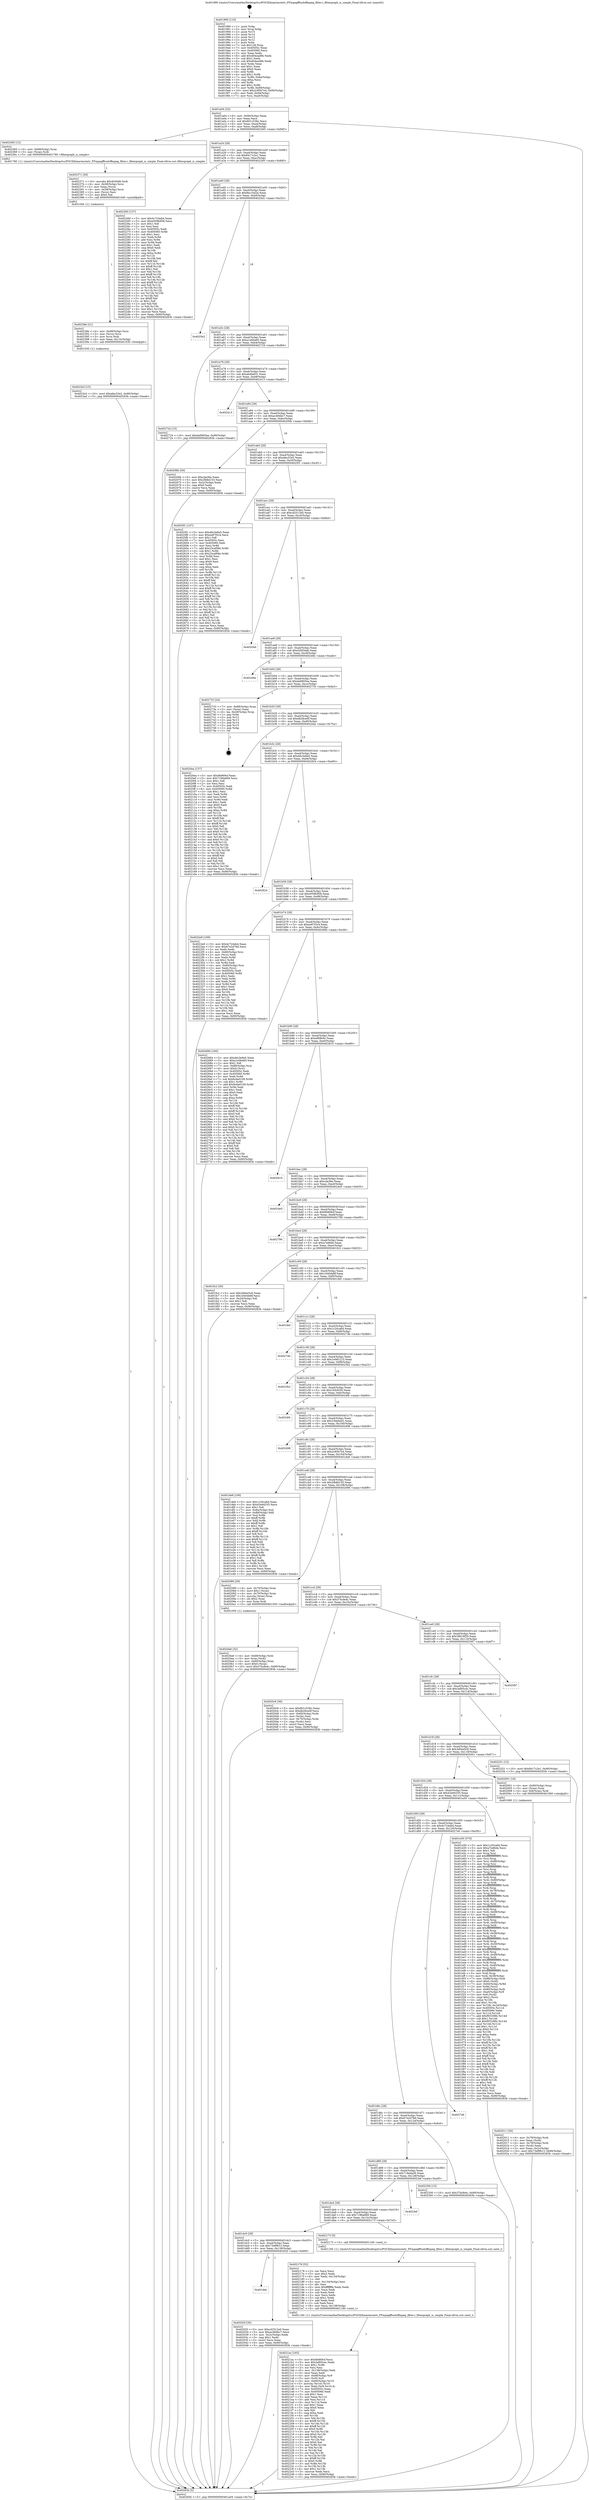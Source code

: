 digraph "0x401990" {
  label = "0x401990 (/mnt/c/Users/mathe/Desktop/tcc/POCII/binaries/extr_FFmpegfftoolsffmpeg_filter.c_filtergraph_is_simple_Final-ollvm.out::main(0))"
  labelloc = "t"
  node[shape=record]

  Entry [label="",width=0.3,height=0.3,shape=circle,fillcolor=black,style=filled]
  "0x401a04" [label="{
     0x401a04 [32]\l
     | [instrs]\l
     &nbsp;&nbsp;0x401a04 \<+6\>: mov -0x90(%rbp),%eax\l
     &nbsp;&nbsp;0x401a0a \<+2\>: mov %eax,%ecx\l
     &nbsp;&nbsp;0x401a0c \<+6\>: sub $0x801c536c,%ecx\l
     &nbsp;&nbsp;0x401a12 \<+6\>: mov %eax,-0xa4(%rbp)\l
     &nbsp;&nbsp;0x401a18 \<+6\>: mov %ecx,-0xa8(%rbp)\l
     &nbsp;&nbsp;0x401a1e \<+6\>: je 0000000000402365 \<main+0x9d5\>\l
  }"]
  "0x402365" [label="{
     0x402365 [12]\l
     | [instrs]\l
     &nbsp;&nbsp;0x402365 \<+4\>: mov -0x68(%rbp),%rax\l
     &nbsp;&nbsp;0x402369 \<+3\>: mov (%rax),%rdi\l
     &nbsp;&nbsp;0x40236c \<+5\>: call 0000000000401780 \<filtergraph_is_simple\>\l
     | [calls]\l
     &nbsp;&nbsp;0x401780 \{1\} (/mnt/c/Users/mathe/Desktop/tcc/POCII/binaries/extr_FFmpegfftoolsffmpeg_filter.c_filtergraph_is_simple_Final-ollvm.out::filtergraph_is_simple)\l
  }"]
  "0x401a24" [label="{
     0x401a24 [28]\l
     | [instrs]\l
     &nbsp;&nbsp;0x401a24 \<+5\>: jmp 0000000000401a29 \<main+0x99\>\l
     &nbsp;&nbsp;0x401a29 \<+6\>: mov -0xa4(%rbp),%eax\l
     &nbsp;&nbsp;0x401a2f \<+5\>: sub $0x8417c2e1,%eax\l
     &nbsp;&nbsp;0x401a34 \<+6\>: mov %eax,-0xac(%rbp)\l
     &nbsp;&nbsp;0x401a3a \<+6\>: je 0000000000402260 \<main+0x8d0\>\l
  }"]
  Exit [label="",width=0.3,height=0.3,shape=circle,fillcolor=black,style=filled,peripheries=2]
  "0x402260" [label="{
     0x402260 [137]\l
     | [instrs]\l
     &nbsp;&nbsp;0x402260 \<+5\>: mov $0x4c724eb4,%eax\l
     &nbsp;&nbsp;0x402265 \<+5\>: mov $0xe059b958,%ecx\l
     &nbsp;&nbsp;0x40226a \<+2\>: mov $0x1,%dl\l
     &nbsp;&nbsp;0x40226c \<+2\>: xor %esi,%esi\l
     &nbsp;&nbsp;0x40226e \<+7\>: mov 0x40505c,%edi\l
     &nbsp;&nbsp;0x402275 \<+8\>: mov 0x405060,%r8d\l
     &nbsp;&nbsp;0x40227d \<+3\>: sub $0x1,%esi\l
     &nbsp;&nbsp;0x402280 \<+3\>: mov %edi,%r9d\l
     &nbsp;&nbsp;0x402283 \<+3\>: add %esi,%r9d\l
     &nbsp;&nbsp;0x402286 \<+4\>: imul %r9d,%edi\l
     &nbsp;&nbsp;0x40228a \<+3\>: and $0x1,%edi\l
     &nbsp;&nbsp;0x40228d \<+3\>: cmp $0x0,%edi\l
     &nbsp;&nbsp;0x402290 \<+4\>: sete %r10b\l
     &nbsp;&nbsp;0x402294 \<+4\>: cmp $0xa,%r8d\l
     &nbsp;&nbsp;0x402298 \<+4\>: setl %r11b\l
     &nbsp;&nbsp;0x40229c \<+3\>: mov %r10b,%bl\l
     &nbsp;&nbsp;0x40229f \<+3\>: xor $0xff,%bl\l
     &nbsp;&nbsp;0x4022a2 \<+3\>: mov %r11b,%r14b\l
     &nbsp;&nbsp;0x4022a5 \<+4\>: xor $0xff,%r14b\l
     &nbsp;&nbsp;0x4022a9 \<+3\>: xor $0x1,%dl\l
     &nbsp;&nbsp;0x4022ac \<+3\>: mov %bl,%r15b\l
     &nbsp;&nbsp;0x4022af \<+4\>: and $0xff,%r15b\l
     &nbsp;&nbsp;0x4022b3 \<+3\>: and %dl,%r10b\l
     &nbsp;&nbsp;0x4022b6 \<+3\>: mov %r14b,%r12b\l
     &nbsp;&nbsp;0x4022b9 \<+4\>: and $0xff,%r12b\l
     &nbsp;&nbsp;0x4022bd \<+3\>: and %dl,%r11b\l
     &nbsp;&nbsp;0x4022c0 \<+3\>: or %r10b,%r15b\l
     &nbsp;&nbsp;0x4022c3 \<+3\>: or %r11b,%r12b\l
     &nbsp;&nbsp;0x4022c6 \<+3\>: xor %r12b,%r15b\l
     &nbsp;&nbsp;0x4022c9 \<+3\>: or %r14b,%bl\l
     &nbsp;&nbsp;0x4022cc \<+3\>: xor $0xff,%bl\l
     &nbsp;&nbsp;0x4022cf \<+3\>: or $0x1,%dl\l
     &nbsp;&nbsp;0x4022d2 \<+2\>: and %dl,%bl\l
     &nbsp;&nbsp;0x4022d4 \<+3\>: or %bl,%r15b\l
     &nbsp;&nbsp;0x4022d7 \<+4\>: test $0x1,%r15b\l
     &nbsp;&nbsp;0x4022db \<+3\>: cmovne %ecx,%eax\l
     &nbsp;&nbsp;0x4022de \<+6\>: mov %eax,-0x90(%rbp)\l
     &nbsp;&nbsp;0x4022e4 \<+5\>: jmp 000000000040283b \<main+0xeab\>\l
  }"]
  "0x401a40" [label="{
     0x401a40 [28]\l
     | [instrs]\l
     &nbsp;&nbsp;0x401a40 \<+5\>: jmp 0000000000401a45 \<main+0xb5\>\l
     &nbsp;&nbsp;0x401a45 \<+6\>: mov -0xa4(%rbp),%eax\l
     &nbsp;&nbsp;0x401a4b \<+5\>: sub $0x9ec1b42e,%eax\l
     &nbsp;&nbsp;0x401a50 \<+6\>: mov %eax,-0xb0(%rbp)\l
     &nbsp;&nbsp;0x401a56 \<+6\>: je 00000000004025e2 \<main+0xc52\>\l
  }"]
  "0x4023a3" [label="{
     0x4023a3 [15]\l
     | [instrs]\l
     &nbsp;&nbsp;0x4023a3 \<+10\>: movl $0xafac53e2,-0x90(%rbp)\l
     &nbsp;&nbsp;0x4023ad \<+5\>: jmp 000000000040283b \<main+0xeab\>\l
  }"]
  "0x4025e2" [label="{
     0x4025e2\l
  }", style=dashed]
  "0x401a5c" [label="{
     0x401a5c [28]\l
     | [instrs]\l
     &nbsp;&nbsp;0x401a5c \<+5\>: jmp 0000000000401a61 \<main+0xd1\>\l
     &nbsp;&nbsp;0x401a61 \<+6\>: mov -0xa4(%rbp),%eax\l
     &nbsp;&nbsp;0x401a67 \<+5\>: sub $0xa1e06a60,%eax\l
     &nbsp;&nbsp;0x401a6c \<+6\>: mov %eax,-0xb4(%rbp)\l
     &nbsp;&nbsp;0x401a72 \<+6\>: je 0000000000402724 \<main+0xd94\>\l
  }"]
  "0x40238e" [label="{
     0x40238e [21]\l
     | [instrs]\l
     &nbsp;&nbsp;0x40238e \<+4\>: mov -0x68(%rbp),%rcx\l
     &nbsp;&nbsp;0x402392 \<+3\>: mov (%rcx),%rcx\l
     &nbsp;&nbsp;0x402395 \<+3\>: mov %rcx,%rdi\l
     &nbsp;&nbsp;0x402398 \<+6\>: mov %eax,-0x13c(%rbp)\l
     &nbsp;&nbsp;0x40239e \<+5\>: call 0000000000401030 \<free@plt\>\l
     | [calls]\l
     &nbsp;&nbsp;0x401030 \{1\} (unknown)\l
  }"]
  "0x402724" [label="{
     0x402724 [15]\l
     | [instrs]\l
     &nbsp;&nbsp;0x402724 \<+10\>: movl $0xda6905ee,-0x90(%rbp)\l
     &nbsp;&nbsp;0x40272e \<+5\>: jmp 000000000040283b \<main+0xeab\>\l
  }"]
  "0x401a78" [label="{
     0x401a78 [28]\l
     | [instrs]\l
     &nbsp;&nbsp;0x401a78 \<+5\>: jmp 0000000000401a7d \<main+0xed\>\l
     &nbsp;&nbsp;0x401a7d \<+6\>: mov -0xa4(%rbp),%eax\l
     &nbsp;&nbsp;0x401a83 \<+5\>: sub $0xab4fa931,%eax\l
     &nbsp;&nbsp;0x401a88 \<+6\>: mov %eax,-0xb8(%rbp)\l
     &nbsp;&nbsp;0x401a8e \<+6\>: je 0000000000402413 \<main+0xa83\>\l
  }"]
  "0x402371" [label="{
     0x402371 [29]\l
     | [instrs]\l
     &nbsp;&nbsp;0x402371 \<+10\>: movabs $0x4030d6,%rdi\l
     &nbsp;&nbsp;0x40237b \<+4\>: mov -0x58(%rbp),%rcx\l
     &nbsp;&nbsp;0x40237f \<+2\>: mov %eax,(%rcx)\l
     &nbsp;&nbsp;0x402381 \<+4\>: mov -0x58(%rbp),%rcx\l
     &nbsp;&nbsp;0x402385 \<+2\>: mov (%rcx),%esi\l
     &nbsp;&nbsp;0x402387 \<+2\>: mov $0x0,%al\l
     &nbsp;&nbsp;0x402389 \<+5\>: call 0000000000401040 \<printf@plt\>\l
     | [calls]\l
     &nbsp;&nbsp;0x401040 \{1\} (unknown)\l
  }"]
  "0x402413" [label="{
     0x402413\l
  }", style=dashed]
  "0x401a94" [label="{
     0x401a94 [28]\l
     | [instrs]\l
     &nbsp;&nbsp;0x401a94 \<+5\>: jmp 0000000000401a99 \<main+0x109\>\l
     &nbsp;&nbsp;0x401a99 \<+6\>: mov -0xa4(%rbp),%eax\l
     &nbsp;&nbsp;0x401a9f \<+5\>: sub $0xac484bc7,%eax\l
     &nbsp;&nbsp;0x401aa4 \<+6\>: mov %eax,-0xbc(%rbp)\l
     &nbsp;&nbsp;0x401aaa \<+6\>: je 000000000040206b \<main+0x6db\>\l
  }"]
  "0x4021ac" [label="{
     0x4021ac [165]\l
     | [instrs]\l
     &nbsp;&nbsp;0x4021ac \<+5\>: mov $0x9b869cf,%ecx\l
     &nbsp;&nbsp;0x4021b1 \<+5\>: mov $0x3af05cec,%edx\l
     &nbsp;&nbsp;0x4021b6 \<+3\>: mov $0x1,%r8b\l
     &nbsp;&nbsp;0x4021b9 \<+2\>: xor %esi,%esi\l
     &nbsp;&nbsp;0x4021bb \<+6\>: mov -0x138(%rbp),%edi\l
     &nbsp;&nbsp;0x4021c1 \<+3\>: imul %eax,%edi\l
     &nbsp;&nbsp;0x4021c4 \<+4\>: mov -0x68(%rbp),%r9\l
     &nbsp;&nbsp;0x4021c8 \<+3\>: mov (%r9),%r9\l
     &nbsp;&nbsp;0x4021cb \<+4\>: mov -0x60(%rbp),%r10\l
     &nbsp;&nbsp;0x4021cf \<+3\>: movslq (%r10),%r10\l
     &nbsp;&nbsp;0x4021d2 \<+4\>: mov %edi,(%r9,%r10,4)\l
     &nbsp;&nbsp;0x4021d6 \<+7\>: mov 0x40505c,%eax\l
     &nbsp;&nbsp;0x4021dd \<+7\>: mov 0x405060,%edi\l
     &nbsp;&nbsp;0x4021e4 \<+3\>: sub $0x1,%esi\l
     &nbsp;&nbsp;0x4021e7 \<+3\>: mov %eax,%r11d\l
     &nbsp;&nbsp;0x4021ea \<+3\>: add %esi,%r11d\l
     &nbsp;&nbsp;0x4021ed \<+4\>: imul %r11d,%eax\l
     &nbsp;&nbsp;0x4021f1 \<+3\>: and $0x1,%eax\l
     &nbsp;&nbsp;0x4021f4 \<+3\>: cmp $0x0,%eax\l
     &nbsp;&nbsp;0x4021f7 \<+3\>: sete %bl\l
     &nbsp;&nbsp;0x4021fa \<+3\>: cmp $0xa,%edi\l
     &nbsp;&nbsp;0x4021fd \<+4\>: setl %r14b\l
     &nbsp;&nbsp;0x402201 \<+3\>: mov %bl,%r15b\l
     &nbsp;&nbsp;0x402204 \<+4\>: xor $0xff,%r15b\l
     &nbsp;&nbsp;0x402208 \<+3\>: mov %r14b,%r12b\l
     &nbsp;&nbsp;0x40220b \<+4\>: xor $0xff,%r12b\l
     &nbsp;&nbsp;0x40220f \<+4\>: xor $0x0,%r8b\l
     &nbsp;&nbsp;0x402213 \<+3\>: mov %r15b,%r13b\l
     &nbsp;&nbsp;0x402216 \<+4\>: and $0x0,%r13b\l
     &nbsp;&nbsp;0x40221a \<+3\>: and %r8b,%bl\l
     &nbsp;&nbsp;0x40221d \<+3\>: mov %r12b,%al\l
     &nbsp;&nbsp;0x402220 \<+2\>: and $0x0,%al\l
     &nbsp;&nbsp;0x402222 \<+3\>: and %r8b,%r14b\l
     &nbsp;&nbsp;0x402225 \<+3\>: or %bl,%r13b\l
     &nbsp;&nbsp;0x402228 \<+3\>: or %r14b,%al\l
     &nbsp;&nbsp;0x40222b \<+3\>: xor %al,%r13b\l
     &nbsp;&nbsp;0x40222e \<+3\>: or %r12b,%r15b\l
     &nbsp;&nbsp;0x402231 \<+4\>: xor $0xff,%r15b\l
     &nbsp;&nbsp;0x402235 \<+4\>: or $0x0,%r8b\l
     &nbsp;&nbsp;0x402239 \<+3\>: and %r8b,%r15b\l
     &nbsp;&nbsp;0x40223c \<+3\>: or %r15b,%r13b\l
     &nbsp;&nbsp;0x40223f \<+4\>: test $0x1,%r13b\l
     &nbsp;&nbsp;0x402243 \<+3\>: cmovne %edx,%ecx\l
     &nbsp;&nbsp;0x402246 \<+6\>: mov %ecx,-0x90(%rbp)\l
     &nbsp;&nbsp;0x40224c \<+5\>: jmp 000000000040283b \<main+0xeab\>\l
  }"]
  "0x40206b" [label="{
     0x40206b [30]\l
     | [instrs]\l
     &nbsp;&nbsp;0x40206b \<+5\>: mov $0xcda36e,%eax\l
     &nbsp;&nbsp;0x402070 \<+5\>: mov $0x2fb8d155,%ecx\l
     &nbsp;&nbsp;0x402075 \<+3\>: mov -0x2c(%rbp),%edx\l
     &nbsp;&nbsp;0x402078 \<+3\>: cmp $0x0,%edx\l
     &nbsp;&nbsp;0x40207b \<+3\>: cmove %ecx,%eax\l
     &nbsp;&nbsp;0x40207e \<+6\>: mov %eax,-0x90(%rbp)\l
     &nbsp;&nbsp;0x402084 \<+5\>: jmp 000000000040283b \<main+0xeab\>\l
  }"]
  "0x401ab0" [label="{
     0x401ab0 [28]\l
     | [instrs]\l
     &nbsp;&nbsp;0x401ab0 \<+5\>: jmp 0000000000401ab5 \<main+0x125\>\l
     &nbsp;&nbsp;0x401ab5 \<+6\>: mov -0xa4(%rbp),%eax\l
     &nbsp;&nbsp;0x401abb \<+5\>: sub $0xafac53e2,%eax\l
     &nbsp;&nbsp;0x401ac0 \<+6\>: mov %eax,-0xc0(%rbp)\l
     &nbsp;&nbsp;0x401ac6 \<+6\>: je 00000000004025f1 \<main+0xc61\>\l
  }"]
  "0x402178" [label="{
     0x402178 [52]\l
     | [instrs]\l
     &nbsp;&nbsp;0x402178 \<+2\>: xor %ecx,%ecx\l
     &nbsp;&nbsp;0x40217a \<+5\>: mov $0x2,%edx\l
     &nbsp;&nbsp;0x40217f \<+6\>: mov %edx,-0x134(%rbp)\l
     &nbsp;&nbsp;0x402185 \<+1\>: cltd\l
     &nbsp;&nbsp;0x402186 \<+6\>: mov -0x134(%rbp),%esi\l
     &nbsp;&nbsp;0x40218c \<+2\>: idiv %esi\l
     &nbsp;&nbsp;0x40218e \<+6\>: imul $0xfffffffe,%edx,%edx\l
     &nbsp;&nbsp;0x402194 \<+2\>: mov %ecx,%edi\l
     &nbsp;&nbsp;0x402196 \<+2\>: sub %edx,%edi\l
     &nbsp;&nbsp;0x402198 \<+2\>: mov %ecx,%edx\l
     &nbsp;&nbsp;0x40219a \<+3\>: sub $0x1,%edx\l
     &nbsp;&nbsp;0x40219d \<+2\>: add %edx,%edi\l
     &nbsp;&nbsp;0x40219f \<+2\>: sub %edi,%ecx\l
     &nbsp;&nbsp;0x4021a1 \<+6\>: mov %ecx,-0x138(%rbp)\l
     &nbsp;&nbsp;0x4021a7 \<+5\>: call 0000000000401160 \<next_i\>\l
     | [calls]\l
     &nbsp;&nbsp;0x401160 \{1\} (/mnt/c/Users/mathe/Desktop/tcc/POCII/binaries/extr_FFmpegfftoolsffmpeg_filter.c_filtergraph_is_simple_Final-ollvm.out::next_i)\l
  }"]
  "0x4025f1" [label="{
     0x4025f1 [147]\l
     | [instrs]\l
     &nbsp;&nbsp;0x4025f1 \<+5\>: mov $0xddc3e9a5,%eax\l
     &nbsp;&nbsp;0x4025f6 \<+5\>: mov $0xee87f3c4,%ecx\l
     &nbsp;&nbsp;0x4025fb \<+2\>: mov $0x1,%dl\l
     &nbsp;&nbsp;0x4025fd \<+7\>: mov 0x40505c,%esi\l
     &nbsp;&nbsp;0x402604 \<+7\>: mov 0x405060,%edi\l
     &nbsp;&nbsp;0x40260b \<+3\>: mov %esi,%r8d\l
     &nbsp;&nbsp;0x40260e \<+7\>: add $0x23caf08e,%r8d\l
     &nbsp;&nbsp;0x402615 \<+4\>: sub $0x1,%r8d\l
     &nbsp;&nbsp;0x402619 \<+7\>: sub $0x23caf08e,%r8d\l
     &nbsp;&nbsp;0x402620 \<+4\>: imul %r8d,%esi\l
     &nbsp;&nbsp;0x402624 \<+3\>: and $0x1,%esi\l
     &nbsp;&nbsp;0x402627 \<+3\>: cmp $0x0,%esi\l
     &nbsp;&nbsp;0x40262a \<+4\>: sete %r9b\l
     &nbsp;&nbsp;0x40262e \<+3\>: cmp $0xa,%edi\l
     &nbsp;&nbsp;0x402631 \<+4\>: setl %r10b\l
     &nbsp;&nbsp;0x402635 \<+3\>: mov %r9b,%r11b\l
     &nbsp;&nbsp;0x402638 \<+4\>: xor $0xff,%r11b\l
     &nbsp;&nbsp;0x40263c \<+3\>: mov %r10b,%bl\l
     &nbsp;&nbsp;0x40263f \<+3\>: xor $0xff,%bl\l
     &nbsp;&nbsp;0x402642 \<+3\>: xor $0x1,%dl\l
     &nbsp;&nbsp;0x402645 \<+3\>: mov %r11b,%r14b\l
     &nbsp;&nbsp;0x402648 \<+4\>: and $0xff,%r14b\l
     &nbsp;&nbsp;0x40264c \<+3\>: and %dl,%r9b\l
     &nbsp;&nbsp;0x40264f \<+3\>: mov %bl,%r15b\l
     &nbsp;&nbsp;0x402652 \<+4\>: and $0xff,%r15b\l
     &nbsp;&nbsp;0x402656 \<+3\>: and %dl,%r10b\l
     &nbsp;&nbsp;0x402659 \<+3\>: or %r9b,%r14b\l
     &nbsp;&nbsp;0x40265c \<+3\>: or %r10b,%r15b\l
     &nbsp;&nbsp;0x40265f \<+3\>: xor %r15b,%r14b\l
     &nbsp;&nbsp;0x402662 \<+3\>: or %bl,%r11b\l
     &nbsp;&nbsp;0x402665 \<+4\>: xor $0xff,%r11b\l
     &nbsp;&nbsp;0x402669 \<+3\>: or $0x1,%dl\l
     &nbsp;&nbsp;0x40266c \<+3\>: and %dl,%r11b\l
     &nbsp;&nbsp;0x40266f \<+3\>: or %r11b,%r14b\l
     &nbsp;&nbsp;0x402672 \<+4\>: test $0x1,%r14b\l
     &nbsp;&nbsp;0x402676 \<+3\>: cmovne %ecx,%eax\l
     &nbsp;&nbsp;0x402679 \<+6\>: mov %eax,-0x90(%rbp)\l
     &nbsp;&nbsp;0x40267f \<+5\>: jmp 000000000040283b \<main+0xeab\>\l
  }"]
  "0x401acc" [label="{
     0x401acc [28]\l
     | [instrs]\l
     &nbsp;&nbsp;0x401acc \<+5\>: jmp 0000000000401ad1 \<main+0x141\>\l
     &nbsp;&nbsp;0x401ad1 \<+6\>: mov -0xa4(%rbp),%eax\l
     &nbsp;&nbsp;0x401ad7 \<+5\>: sub $0xcd2512e0,%eax\l
     &nbsp;&nbsp;0x401adc \<+6\>: mov %eax,-0xc4(%rbp)\l
     &nbsp;&nbsp;0x401ae2 \<+6\>: je 000000000040204d \<main+0x6bd\>\l
  }"]
  "0x4020a6" [label="{
     0x4020a6 [32]\l
     | [instrs]\l
     &nbsp;&nbsp;0x4020a6 \<+4\>: mov -0x68(%rbp),%rdi\l
     &nbsp;&nbsp;0x4020aa \<+3\>: mov %rax,(%rdi)\l
     &nbsp;&nbsp;0x4020ad \<+4\>: mov -0x60(%rbp),%rax\l
     &nbsp;&nbsp;0x4020b1 \<+6\>: movl $0x0,(%rax)\l
     &nbsp;&nbsp;0x4020b7 \<+10\>: movl $0x37bcfe4c,-0x90(%rbp)\l
     &nbsp;&nbsp;0x4020c1 \<+5\>: jmp 000000000040283b \<main+0xeab\>\l
  }"]
  "0x40204d" [label="{
     0x40204d\l
  }", style=dashed]
  "0x401ae8" [label="{
     0x401ae8 [28]\l
     | [instrs]\l
     &nbsp;&nbsp;0x401ae8 \<+5\>: jmp 0000000000401aed \<main+0x15d\>\l
     &nbsp;&nbsp;0x401aed \<+6\>: mov -0xa4(%rbp),%eax\l
     &nbsp;&nbsp;0x401af3 \<+5\>: sub $0xd2fd3da6,%eax\l
     &nbsp;&nbsp;0x401af8 \<+6\>: mov %eax,-0xc8(%rbp)\l
     &nbsp;&nbsp;0x401afe \<+6\>: je 000000000040246e \<main+0xade\>\l
  }"]
  "0x401ddc" [label="{
     0x401ddc\l
  }", style=dashed]
  "0x40246e" [label="{
     0x40246e\l
  }", style=dashed]
  "0x401b04" [label="{
     0x401b04 [28]\l
     | [instrs]\l
     &nbsp;&nbsp;0x401b04 \<+5\>: jmp 0000000000401b09 \<main+0x179\>\l
     &nbsp;&nbsp;0x401b09 \<+6\>: mov -0xa4(%rbp),%eax\l
     &nbsp;&nbsp;0x401b0f \<+5\>: sub $0xda6905ee,%eax\l
     &nbsp;&nbsp;0x401b14 \<+6\>: mov %eax,-0xcc(%rbp)\l
     &nbsp;&nbsp;0x401b1a \<+6\>: je 0000000000402733 \<main+0xda3\>\l
  }"]
  "0x40202f" [label="{
     0x40202f [30]\l
     | [instrs]\l
     &nbsp;&nbsp;0x40202f \<+5\>: mov $0xcd2512e0,%eax\l
     &nbsp;&nbsp;0x402034 \<+5\>: mov $0xac484bc7,%ecx\l
     &nbsp;&nbsp;0x402039 \<+3\>: mov -0x2c(%rbp),%edx\l
     &nbsp;&nbsp;0x40203c \<+3\>: cmp $0x1,%edx\l
     &nbsp;&nbsp;0x40203f \<+3\>: cmovl %ecx,%eax\l
     &nbsp;&nbsp;0x402042 \<+6\>: mov %eax,-0x90(%rbp)\l
     &nbsp;&nbsp;0x402048 \<+5\>: jmp 000000000040283b \<main+0xeab\>\l
  }"]
  "0x402733" [label="{
     0x402733 [24]\l
     | [instrs]\l
     &nbsp;&nbsp;0x402733 \<+7\>: mov -0x88(%rbp),%rax\l
     &nbsp;&nbsp;0x40273a \<+2\>: mov (%rax),%eax\l
     &nbsp;&nbsp;0x40273c \<+4\>: lea -0x28(%rbp),%rsp\l
     &nbsp;&nbsp;0x402740 \<+1\>: pop %rbx\l
     &nbsp;&nbsp;0x402741 \<+2\>: pop %r12\l
     &nbsp;&nbsp;0x402743 \<+2\>: pop %r13\l
     &nbsp;&nbsp;0x402745 \<+2\>: pop %r14\l
     &nbsp;&nbsp;0x402747 \<+2\>: pop %r15\l
     &nbsp;&nbsp;0x402749 \<+1\>: pop %rbp\l
     &nbsp;&nbsp;0x40274a \<+1\>: ret\l
  }"]
  "0x401b20" [label="{
     0x401b20 [28]\l
     | [instrs]\l
     &nbsp;&nbsp;0x401b20 \<+5\>: jmp 0000000000401b25 \<main+0x195\>\l
     &nbsp;&nbsp;0x401b25 \<+6\>: mov -0xa4(%rbp),%eax\l
     &nbsp;&nbsp;0x401b2b \<+5\>: sub $0xdb28ce0f,%eax\l
     &nbsp;&nbsp;0x401b30 \<+6\>: mov %eax,-0xd0(%rbp)\l
     &nbsp;&nbsp;0x401b36 \<+6\>: je 00000000004020ea \<main+0x75a\>\l
  }"]
  "0x401dc0" [label="{
     0x401dc0 [28]\l
     | [instrs]\l
     &nbsp;&nbsp;0x401dc0 \<+5\>: jmp 0000000000401dc5 \<main+0x435\>\l
     &nbsp;&nbsp;0x401dc5 \<+6\>: mov -0xa4(%rbp),%eax\l
     &nbsp;&nbsp;0x401dcb \<+5\>: sub $0x73ef9613,%eax\l
     &nbsp;&nbsp;0x401dd0 \<+6\>: mov %eax,-0x130(%rbp)\l
     &nbsp;&nbsp;0x401dd6 \<+6\>: je 000000000040202f \<main+0x69f\>\l
  }"]
  "0x4020ea" [label="{
     0x4020ea [137]\l
     | [instrs]\l
     &nbsp;&nbsp;0x4020ea \<+5\>: mov $0x9b869cf,%eax\l
     &nbsp;&nbsp;0x4020ef \<+5\>: mov $0x7196a669,%ecx\l
     &nbsp;&nbsp;0x4020f4 \<+2\>: mov $0x1,%dl\l
     &nbsp;&nbsp;0x4020f6 \<+2\>: xor %esi,%esi\l
     &nbsp;&nbsp;0x4020f8 \<+7\>: mov 0x40505c,%edi\l
     &nbsp;&nbsp;0x4020ff \<+8\>: mov 0x405060,%r8d\l
     &nbsp;&nbsp;0x402107 \<+3\>: sub $0x1,%esi\l
     &nbsp;&nbsp;0x40210a \<+3\>: mov %edi,%r9d\l
     &nbsp;&nbsp;0x40210d \<+3\>: add %esi,%r9d\l
     &nbsp;&nbsp;0x402110 \<+4\>: imul %r9d,%edi\l
     &nbsp;&nbsp;0x402114 \<+3\>: and $0x1,%edi\l
     &nbsp;&nbsp;0x402117 \<+3\>: cmp $0x0,%edi\l
     &nbsp;&nbsp;0x40211a \<+4\>: sete %r10b\l
     &nbsp;&nbsp;0x40211e \<+4\>: cmp $0xa,%r8d\l
     &nbsp;&nbsp;0x402122 \<+4\>: setl %r11b\l
     &nbsp;&nbsp;0x402126 \<+3\>: mov %r10b,%bl\l
     &nbsp;&nbsp;0x402129 \<+3\>: xor $0xff,%bl\l
     &nbsp;&nbsp;0x40212c \<+3\>: mov %r11b,%r14b\l
     &nbsp;&nbsp;0x40212f \<+4\>: xor $0xff,%r14b\l
     &nbsp;&nbsp;0x402133 \<+3\>: xor $0x0,%dl\l
     &nbsp;&nbsp;0x402136 \<+3\>: mov %bl,%r15b\l
     &nbsp;&nbsp;0x402139 \<+4\>: and $0x0,%r15b\l
     &nbsp;&nbsp;0x40213d \<+3\>: and %dl,%r10b\l
     &nbsp;&nbsp;0x402140 \<+3\>: mov %r14b,%r12b\l
     &nbsp;&nbsp;0x402143 \<+4\>: and $0x0,%r12b\l
     &nbsp;&nbsp;0x402147 \<+3\>: and %dl,%r11b\l
     &nbsp;&nbsp;0x40214a \<+3\>: or %r10b,%r15b\l
     &nbsp;&nbsp;0x40214d \<+3\>: or %r11b,%r12b\l
     &nbsp;&nbsp;0x402150 \<+3\>: xor %r12b,%r15b\l
     &nbsp;&nbsp;0x402153 \<+3\>: or %r14b,%bl\l
     &nbsp;&nbsp;0x402156 \<+3\>: xor $0xff,%bl\l
     &nbsp;&nbsp;0x402159 \<+3\>: or $0x0,%dl\l
     &nbsp;&nbsp;0x40215c \<+2\>: and %dl,%bl\l
     &nbsp;&nbsp;0x40215e \<+3\>: or %bl,%r15b\l
     &nbsp;&nbsp;0x402161 \<+4\>: test $0x1,%r15b\l
     &nbsp;&nbsp;0x402165 \<+3\>: cmovne %ecx,%eax\l
     &nbsp;&nbsp;0x402168 \<+6\>: mov %eax,-0x90(%rbp)\l
     &nbsp;&nbsp;0x40216e \<+5\>: jmp 000000000040283b \<main+0xeab\>\l
  }"]
  "0x401b3c" [label="{
     0x401b3c [28]\l
     | [instrs]\l
     &nbsp;&nbsp;0x401b3c \<+5\>: jmp 0000000000401b41 \<main+0x1b1\>\l
     &nbsp;&nbsp;0x401b41 \<+6\>: mov -0xa4(%rbp),%eax\l
     &nbsp;&nbsp;0x401b47 \<+5\>: sub $0xddc3e9a5,%eax\l
     &nbsp;&nbsp;0x401b4c \<+6\>: mov %eax,-0xd4(%rbp)\l
     &nbsp;&nbsp;0x401b52 \<+6\>: je 0000000000402824 \<main+0xe94\>\l
  }"]
  "0x402173" [label="{
     0x402173 [5]\l
     | [instrs]\l
     &nbsp;&nbsp;0x402173 \<+5\>: call 0000000000401160 \<next_i\>\l
     | [calls]\l
     &nbsp;&nbsp;0x401160 \{1\} (/mnt/c/Users/mathe/Desktop/tcc/POCII/binaries/extr_FFmpegfftoolsffmpeg_filter.c_filtergraph_is_simple_Final-ollvm.out::next_i)\l
  }"]
  "0x402824" [label="{
     0x402824\l
  }", style=dashed]
  "0x401b58" [label="{
     0x401b58 [28]\l
     | [instrs]\l
     &nbsp;&nbsp;0x401b58 \<+5\>: jmp 0000000000401b5d \<main+0x1cd\>\l
     &nbsp;&nbsp;0x401b5d \<+6\>: mov -0xa4(%rbp),%eax\l
     &nbsp;&nbsp;0x401b63 \<+5\>: sub $0xe059b958,%eax\l
     &nbsp;&nbsp;0x401b68 \<+6\>: mov %eax,-0xd8(%rbp)\l
     &nbsp;&nbsp;0x401b6e \<+6\>: je 00000000004022e9 \<main+0x959\>\l
  }"]
  "0x401da4" [label="{
     0x401da4 [28]\l
     | [instrs]\l
     &nbsp;&nbsp;0x401da4 \<+5\>: jmp 0000000000401da9 \<main+0x419\>\l
     &nbsp;&nbsp;0x401da9 \<+6\>: mov -0xa4(%rbp),%eax\l
     &nbsp;&nbsp;0x401daf \<+5\>: sub $0x7196a669,%eax\l
     &nbsp;&nbsp;0x401db4 \<+6\>: mov %eax,-0x12c(%rbp)\l
     &nbsp;&nbsp;0x401dba \<+6\>: je 0000000000402173 \<main+0x7e3\>\l
  }"]
  "0x4022e9" [label="{
     0x4022e9 [109]\l
     | [instrs]\l
     &nbsp;&nbsp;0x4022e9 \<+5\>: mov $0x4c724eb4,%eax\l
     &nbsp;&nbsp;0x4022ee \<+5\>: mov $0x67e2d78d,%ecx\l
     &nbsp;&nbsp;0x4022f3 \<+2\>: xor %edx,%edx\l
     &nbsp;&nbsp;0x4022f5 \<+4\>: mov -0x60(%rbp),%rsi\l
     &nbsp;&nbsp;0x4022f9 \<+2\>: mov (%rsi),%edi\l
     &nbsp;&nbsp;0x4022fb \<+3\>: mov %edx,%r8d\l
     &nbsp;&nbsp;0x4022fe \<+4\>: sub $0x1,%r8d\l
     &nbsp;&nbsp;0x402302 \<+3\>: sub %r8d,%edi\l
     &nbsp;&nbsp;0x402305 \<+4\>: mov -0x60(%rbp),%rsi\l
     &nbsp;&nbsp;0x402309 \<+2\>: mov %edi,(%rsi)\l
     &nbsp;&nbsp;0x40230b \<+7\>: mov 0x40505c,%edi\l
     &nbsp;&nbsp;0x402312 \<+8\>: mov 0x405060,%r8d\l
     &nbsp;&nbsp;0x40231a \<+3\>: sub $0x1,%edx\l
     &nbsp;&nbsp;0x40231d \<+3\>: mov %edi,%r9d\l
     &nbsp;&nbsp;0x402320 \<+3\>: add %edx,%r9d\l
     &nbsp;&nbsp;0x402323 \<+4\>: imul %r9d,%edi\l
     &nbsp;&nbsp;0x402327 \<+3\>: and $0x1,%edi\l
     &nbsp;&nbsp;0x40232a \<+3\>: cmp $0x0,%edi\l
     &nbsp;&nbsp;0x40232d \<+4\>: sete %r10b\l
     &nbsp;&nbsp;0x402331 \<+4\>: cmp $0xa,%r8d\l
     &nbsp;&nbsp;0x402335 \<+4\>: setl %r11b\l
     &nbsp;&nbsp;0x402339 \<+3\>: mov %r10b,%bl\l
     &nbsp;&nbsp;0x40233c \<+3\>: and %r11b,%bl\l
     &nbsp;&nbsp;0x40233f \<+3\>: xor %r11b,%r10b\l
     &nbsp;&nbsp;0x402342 \<+3\>: or %r10b,%bl\l
     &nbsp;&nbsp;0x402345 \<+3\>: test $0x1,%bl\l
     &nbsp;&nbsp;0x402348 \<+3\>: cmovne %ecx,%eax\l
     &nbsp;&nbsp;0x40234b \<+6\>: mov %eax,-0x90(%rbp)\l
     &nbsp;&nbsp;0x402351 \<+5\>: jmp 000000000040283b \<main+0xeab\>\l
  }"]
  "0x401b74" [label="{
     0x401b74 [28]\l
     | [instrs]\l
     &nbsp;&nbsp;0x401b74 \<+5\>: jmp 0000000000401b79 \<main+0x1e9\>\l
     &nbsp;&nbsp;0x401b79 \<+6\>: mov -0xa4(%rbp),%eax\l
     &nbsp;&nbsp;0x401b7f \<+5\>: sub $0xee87f3c4,%eax\l
     &nbsp;&nbsp;0x401b84 \<+6\>: mov %eax,-0xdc(%rbp)\l
     &nbsp;&nbsp;0x401b8a \<+6\>: je 0000000000402684 \<main+0xcf4\>\l
  }"]
  "0x4023ef" [label="{
     0x4023ef\l
  }", style=dashed]
  "0x402684" [label="{
     0x402684 [160]\l
     | [instrs]\l
     &nbsp;&nbsp;0x402684 \<+5\>: mov $0xddc3e9a5,%eax\l
     &nbsp;&nbsp;0x402689 \<+5\>: mov $0xa1e06a60,%ecx\l
     &nbsp;&nbsp;0x40268e \<+2\>: mov $0x1,%dl\l
     &nbsp;&nbsp;0x402690 \<+7\>: mov -0x88(%rbp),%rsi\l
     &nbsp;&nbsp;0x402697 \<+6\>: movl $0x0,(%rsi)\l
     &nbsp;&nbsp;0x40269d \<+7\>: mov 0x40505c,%edi\l
     &nbsp;&nbsp;0x4026a4 \<+8\>: mov 0x405060,%r8d\l
     &nbsp;&nbsp;0x4026ac \<+3\>: mov %edi,%r9d\l
     &nbsp;&nbsp;0x4026af \<+7\>: sub $0x6c6a0109,%r9d\l
     &nbsp;&nbsp;0x4026b6 \<+4\>: sub $0x1,%r9d\l
     &nbsp;&nbsp;0x4026ba \<+7\>: add $0x6c6a0109,%r9d\l
     &nbsp;&nbsp;0x4026c1 \<+4\>: imul %r9d,%edi\l
     &nbsp;&nbsp;0x4026c5 \<+3\>: and $0x1,%edi\l
     &nbsp;&nbsp;0x4026c8 \<+3\>: cmp $0x0,%edi\l
     &nbsp;&nbsp;0x4026cb \<+4\>: sete %r10b\l
     &nbsp;&nbsp;0x4026cf \<+4\>: cmp $0xa,%r8d\l
     &nbsp;&nbsp;0x4026d3 \<+4\>: setl %r11b\l
     &nbsp;&nbsp;0x4026d7 \<+3\>: mov %r10b,%bl\l
     &nbsp;&nbsp;0x4026da \<+3\>: xor $0xff,%bl\l
     &nbsp;&nbsp;0x4026dd \<+3\>: mov %r11b,%r14b\l
     &nbsp;&nbsp;0x4026e0 \<+4\>: xor $0xff,%r14b\l
     &nbsp;&nbsp;0x4026e4 \<+3\>: xor $0x0,%dl\l
     &nbsp;&nbsp;0x4026e7 \<+3\>: mov %bl,%r15b\l
     &nbsp;&nbsp;0x4026ea \<+4\>: and $0x0,%r15b\l
     &nbsp;&nbsp;0x4026ee \<+3\>: and %dl,%r10b\l
     &nbsp;&nbsp;0x4026f1 \<+3\>: mov %r14b,%r12b\l
     &nbsp;&nbsp;0x4026f4 \<+4\>: and $0x0,%r12b\l
     &nbsp;&nbsp;0x4026f8 \<+3\>: and %dl,%r11b\l
     &nbsp;&nbsp;0x4026fb \<+3\>: or %r10b,%r15b\l
     &nbsp;&nbsp;0x4026fe \<+3\>: or %r11b,%r12b\l
     &nbsp;&nbsp;0x402701 \<+3\>: xor %r12b,%r15b\l
     &nbsp;&nbsp;0x402704 \<+3\>: or %r14b,%bl\l
     &nbsp;&nbsp;0x402707 \<+3\>: xor $0xff,%bl\l
     &nbsp;&nbsp;0x40270a \<+3\>: or $0x0,%dl\l
     &nbsp;&nbsp;0x40270d \<+2\>: and %dl,%bl\l
     &nbsp;&nbsp;0x40270f \<+3\>: or %bl,%r15b\l
     &nbsp;&nbsp;0x402712 \<+4\>: test $0x1,%r15b\l
     &nbsp;&nbsp;0x402716 \<+3\>: cmovne %ecx,%eax\l
     &nbsp;&nbsp;0x402719 \<+6\>: mov %eax,-0x90(%rbp)\l
     &nbsp;&nbsp;0x40271f \<+5\>: jmp 000000000040283b \<main+0xeab\>\l
  }"]
  "0x401b90" [label="{
     0x401b90 [28]\l
     | [instrs]\l
     &nbsp;&nbsp;0x401b90 \<+5\>: jmp 0000000000401b95 \<main+0x205\>\l
     &nbsp;&nbsp;0x401b95 \<+6\>: mov -0xa4(%rbp),%eax\l
     &nbsp;&nbsp;0x401b9b \<+5\>: sub $0xef6f8c6c,%eax\l
     &nbsp;&nbsp;0x401ba0 \<+6\>: mov %eax,-0xe0(%rbp)\l
     &nbsp;&nbsp;0x401ba6 \<+6\>: je 0000000000402810 \<main+0xe80\>\l
  }"]
  "0x401d88" [label="{
     0x401d88 [28]\l
     | [instrs]\l
     &nbsp;&nbsp;0x401d88 \<+5\>: jmp 0000000000401d8d \<main+0x3fd\>\l
     &nbsp;&nbsp;0x401d8d \<+6\>: mov -0xa4(%rbp),%eax\l
     &nbsp;&nbsp;0x401d93 \<+5\>: sub $0x718eda30,%eax\l
     &nbsp;&nbsp;0x401d98 \<+6\>: mov %eax,-0x128(%rbp)\l
     &nbsp;&nbsp;0x401d9e \<+6\>: je 00000000004023ef \<main+0xa5f\>\l
  }"]
  "0x402810" [label="{
     0x402810\l
  }", style=dashed]
  "0x401bac" [label="{
     0x401bac [28]\l
     | [instrs]\l
     &nbsp;&nbsp;0x401bac \<+5\>: jmp 0000000000401bb1 \<main+0x221\>\l
     &nbsp;&nbsp;0x401bb1 \<+6\>: mov -0xa4(%rbp),%eax\l
     &nbsp;&nbsp;0x401bb7 \<+5\>: sub $0xcda36e,%eax\l
     &nbsp;&nbsp;0x401bbc \<+6\>: mov %eax,-0xe4(%rbp)\l
     &nbsp;&nbsp;0x401bc2 \<+6\>: je 00000000004024e5 \<main+0xb55\>\l
  }"]
  "0x402356" [label="{
     0x402356 [15]\l
     | [instrs]\l
     &nbsp;&nbsp;0x402356 \<+10\>: movl $0x37bcfe4c,-0x90(%rbp)\l
     &nbsp;&nbsp;0x402360 \<+5\>: jmp 000000000040283b \<main+0xeab\>\l
  }"]
  "0x4024e5" [label="{
     0x4024e5\l
  }", style=dashed]
  "0x401bc8" [label="{
     0x401bc8 [28]\l
     | [instrs]\l
     &nbsp;&nbsp;0x401bc8 \<+5\>: jmp 0000000000401bcd \<main+0x23d\>\l
     &nbsp;&nbsp;0x401bcd \<+6\>: mov -0xa4(%rbp),%eax\l
     &nbsp;&nbsp;0x401bd3 \<+5\>: sub $0x9b869cf,%eax\l
     &nbsp;&nbsp;0x401bd8 \<+6\>: mov %eax,-0xe8(%rbp)\l
     &nbsp;&nbsp;0x401bde \<+6\>: je 0000000000402790 \<main+0xe00\>\l
  }"]
  "0x401d6c" [label="{
     0x401d6c [28]\l
     | [instrs]\l
     &nbsp;&nbsp;0x401d6c \<+5\>: jmp 0000000000401d71 \<main+0x3e1\>\l
     &nbsp;&nbsp;0x401d71 \<+6\>: mov -0xa4(%rbp),%eax\l
     &nbsp;&nbsp;0x401d77 \<+5\>: sub $0x67e2d78d,%eax\l
     &nbsp;&nbsp;0x401d7c \<+6\>: mov %eax,-0x124(%rbp)\l
     &nbsp;&nbsp;0x401d82 \<+6\>: je 0000000000402356 \<main+0x9c6\>\l
  }"]
  "0x402790" [label="{
     0x402790\l
  }", style=dashed]
  "0x401be4" [label="{
     0x401be4 [28]\l
     | [instrs]\l
     &nbsp;&nbsp;0x401be4 \<+5\>: jmp 0000000000401be9 \<main+0x259\>\l
     &nbsp;&nbsp;0x401be9 \<+6\>: mov -0xa4(%rbp),%eax\l
     &nbsp;&nbsp;0x401bef \<+5\>: sub $0xa7ed6de,%eax\l
     &nbsp;&nbsp;0x401bf4 \<+6\>: mov %eax,-0xec(%rbp)\l
     &nbsp;&nbsp;0x401bfa \<+6\>: je 0000000000401fc2 \<main+0x632\>\l
  }"]
  "0x4027e6" [label="{
     0x4027e6\l
  }", style=dashed]
  "0x401fc2" [label="{
     0x401fc2 [30]\l
     | [instrs]\l
     &nbsp;&nbsp;0x401fc2 \<+5\>: mov $0x3d0ee5c6,%eax\l
     &nbsp;&nbsp;0x401fc7 \<+5\>: mov $0x1640de8f,%ecx\l
     &nbsp;&nbsp;0x401fcc \<+3\>: mov -0x2d(%rbp),%dl\l
     &nbsp;&nbsp;0x401fcf \<+3\>: test $0x1,%dl\l
     &nbsp;&nbsp;0x401fd2 \<+3\>: cmovne %ecx,%eax\l
     &nbsp;&nbsp;0x401fd5 \<+6\>: mov %eax,-0x90(%rbp)\l
     &nbsp;&nbsp;0x401fdb \<+5\>: jmp 000000000040283b \<main+0xeab\>\l
  }"]
  "0x401c00" [label="{
     0x401c00 [28]\l
     | [instrs]\l
     &nbsp;&nbsp;0x401c00 \<+5\>: jmp 0000000000401c05 \<main+0x275\>\l
     &nbsp;&nbsp;0x401c05 \<+6\>: mov -0xa4(%rbp),%eax\l
     &nbsp;&nbsp;0x401c0b \<+5\>: sub $0x1640de8f,%eax\l
     &nbsp;&nbsp;0x401c10 \<+6\>: mov %eax,-0xf0(%rbp)\l
     &nbsp;&nbsp;0x401c16 \<+6\>: je 0000000000401fe0 \<main+0x650\>\l
  }"]
  "0x402011" [label="{
     0x402011 [30]\l
     | [instrs]\l
     &nbsp;&nbsp;0x402011 \<+4\>: mov -0x78(%rbp),%rdi\l
     &nbsp;&nbsp;0x402015 \<+2\>: mov %eax,(%rdi)\l
     &nbsp;&nbsp;0x402017 \<+4\>: mov -0x78(%rbp),%rdi\l
     &nbsp;&nbsp;0x40201b \<+2\>: mov (%rdi),%eax\l
     &nbsp;&nbsp;0x40201d \<+3\>: mov %eax,-0x2c(%rbp)\l
     &nbsp;&nbsp;0x402020 \<+10\>: movl $0x73ef9613,-0x90(%rbp)\l
     &nbsp;&nbsp;0x40202a \<+5\>: jmp 000000000040283b \<main+0xeab\>\l
  }"]
  "0x401fe0" [label="{
     0x401fe0\l
  }", style=dashed]
  "0x401c1c" [label="{
     0x401c1c [28]\l
     | [instrs]\l
     &nbsp;&nbsp;0x401c1c \<+5\>: jmp 0000000000401c21 \<main+0x291\>\l
     &nbsp;&nbsp;0x401c21 \<+6\>: mov -0xa4(%rbp),%eax\l
     &nbsp;&nbsp;0x401c27 \<+5\>: sub $0x1c20ca6d,%eax\l
     &nbsp;&nbsp;0x401c2c \<+6\>: mov %eax,-0xf4(%rbp)\l
     &nbsp;&nbsp;0x401c32 \<+6\>: je 000000000040274b \<main+0xdbb\>\l
  }"]
  "0x401d50" [label="{
     0x401d50 [28]\l
     | [instrs]\l
     &nbsp;&nbsp;0x401d50 \<+5\>: jmp 0000000000401d55 \<main+0x3c5\>\l
     &nbsp;&nbsp;0x401d55 \<+6\>: mov -0xa4(%rbp),%eax\l
     &nbsp;&nbsp;0x401d5b \<+5\>: sub $0x4c724eb4,%eax\l
     &nbsp;&nbsp;0x401d60 \<+6\>: mov %eax,-0x120(%rbp)\l
     &nbsp;&nbsp;0x401d66 \<+6\>: je 00000000004027e6 \<main+0xe56\>\l
  }"]
  "0x40274b" [label="{
     0x40274b\l
  }", style=dashed]
  "0x401c38" [label="{
     0x401c38 [28]\l
     | [instrs]\l
     &nbsp;&nbsp;0x401c38 \<+5\>: jmp 0000000000401c3d \<main+0x2ad\>\l
     &nbsp;&nbsp;0x401c3d \<+6\>: mov -0xa4(%rbp),%eax\l
     &nbsp;&nbsp;0x401c43 \<+5\>: sub $0x1e082123,%eax\l
     &nbsp;&nbsp;0x401c48 \<+6\>: mov %eax,-0xf8(%rbp)\l
     &nbsp;&nbsp;0x401c4e \<+6\>: je 00000000004023b2 \<main+0xa22\>\l
  }"]
  "0x401e50" [label="{
     0x401e50 [370]\l
     | [instrs]\l
     &nbsp;&nbsp;0x401e50 \<+5\>: mov $0x1c20ca6d,%eax\l
     &nbsp;&nbsp;0x401e55 \<+5\>: mov $0xa7ed6de,%ecx\l
     &nbsp;&nbsp;0x401e5a \<+2\>: mov $0x1,%dl\l
     &nbsp;&nbsp;0x401e5c \<+3\>: mov %rsp,%rsi\l
     &nbsp;&nbsp;0x401e5f \<+4\>: add $0xfffffffffffffff0,%rsi\l
     &nbsp;&nbsp;0x401e63 \<+3\>: mov %rsi,%rsp\l
     &nbsp;&nbsp;0x401e66 \<+7\>: mov %rsi,-0x88(%rbp)\l
     &nbsp;&nbsp;0x401e6d \<+3\>: mov %rsp,%rsi\l
     &nbsp;&nbsp;0x401e70 \<+4\>: add $0xfffffffffffffff0,%rsi\l
     &nbsp;&nbsp;0x401e74 \<+3\>: mov %rsi,%rsp\l
     &nbsp;&nbsp;0x401e77 \<+3\>: mov %rsp,%rdi\l
     &nbsp;&nbsp;0x401e7a \<+4\>: add $0xfffffffffffffff0,%rdi\l
     &nbsp;&nbsp;0x401e7e \<+3\>: mov %rdi,%rsp\l
     &nbsp;&nbsp;0x401e81 \<+4\>: mov %rdi,-0x80(%rbp)\l
     &nbsp;&nbsp;0x401e85 \<+3\>: mov %rsp,%rdi\l
     &nbsp;&nbsp;0x401e88 \<+4\>: add $0xfffffffffffffff0,%rdi\l
     &nbsp;&nbsp;0x401e8c \<+3\>: mov %rdi,%rsp\l
     &nbsp;&nbsp;0x401e8f \<+4\>: mov %rdi,-0x78(%rbp)\l
     &nbsp;&nbsp;0x401e93 \<+3\>: mov %rsp,%rdi\l
     &nbsp;&nbsp;0x401e96 \<+4\>: add $0xfffffffffffffff0,%rdi\l
     &nbsp;&nbsp;0x401e9a \<+3\>: mov %rdi,%rsp\l
     &nbsp;&nbsp;0x401e9d \<+4\>: mov %rdi,-0x70(%rbp)\l
     &nbsp;&nbsp;0x401ea1 \<+3\>: mov %rsp,%rdi\l
     &nbsp;&nbsp;0x401ea4 \<+4\>: add $0xfffffffffffffff0,%rdi\l
     &nbsp;&nbsp;0x401ea8 \<+3\>: mov %rdi,%rsp\l
     &nbsp;&nbsp;0x401eab \<+4\>: mov %rdi,-0x68(%rbp)\l
     &nbsp;&nbsp;0x401eaf \<+3\>: mov %rsp,%rdi\l
     &nbsp;&nbsp;0x401eb2 \<+4\>: add $0xfffffffffffffff0,%rdi\l
     &nbsp;&nbsp;0x401eb6 \<+3\>: mov %rdi,%rsp\l
     &nbsp;&nbsp;0x401eb9 \<+4\>: mov %rdi,-0x60(%rbp)\l
     &nbsp;&nbsp;0x401ebd \<+3\>: mov %rsp,%rdi\l
     &nbsp;&nbsp;0x401ec0 \<+4\>: add $0xfffffffffffffff0,%rdi\l
     &nbsp;&nbsp;0x401ec4 \<+3\>: mov %rdi,%rsp\l
     &nbsp;&nbsp;0x401ec7 \<+4\>: mov %rdi,-0x58(%rbp)\l
     &nbsp;&nbsp;0x401ecb \<+3\>: mov %rsp,%rdi\l
     &nbsp;&nbsp;0x401ece \<+4\>: add $0xfffffffffffffff0,%rdi\l
     &nbsp;&nbsp;0x401ed2 \<+3\>: mov %rdi,%rsp\l
     &nbsp;&nbsp;0x401ed5 \<+4\>: mov %rdi,-0x50(%rbp)\l
     &nbsp;&nbsp;0x401ed9 \<+3\>: mov %rsp,%rdi\l
     &nbsp;&nbsp;0x401edc \<+4\>: add $0xfffffffffffffff0,%rdi\l
     &nbsp;&nbsp;0x401ee0 \<+3\>: mov %rdi,%rsp\l
     &nbsp;&nbsp;0x401ee3 \<+4\>: mov %rdi,-0x48(%rbp)\l
     &nbsp;&nbsp;0x401ee7 \<+3\>: mov %rsp,%rdi\l
     &nbsp;&nbsp;0x401eea \<+4\>: add $0xfffffffffffffff0,%rdi\l
     &nbsp;&nbsp;0x401eee \<+3\>: mov %rdi,%rsp\l
     &nbsp;&nbsp;0x401ef1 \<+4\>: mov %rdi,-0x40(%rbp)\l
     &nbsp;&nbsp;0x401ef5 \<+3\>: mov %rsp,%rdi\l
     &nbsp;&nbsp;0x401ef8 \<+4\>: add $0xfffffffffffffff0,%rdi\l
     &nbsp;&nbsp;0x401efc \<+3\>: mov %rdi,%rsp\l
     &nbsp;&nbsp;0x401eff \<+4\>: mov %rdi,-0x38(%rbp)\l
     &nbsp;&nbsp;0x401f03 \<+7\>: mov -0x88(%rbp),%rdi\l
     &nbsp;&nbsp;0x401f0a \<+6\>: movl $0x0,(%rdi)\l
     &nbsp;&nbsp;0x401f10 \<+7\>: mov -0x94(%rbp),%r8d\l
     &nbsp;&nbsp;0x401f17 \<+3\>: mov %r8d,(%rsi)\l
     &nbsp;&nbsp;0x401f1a \<+4\>: mov -0x80(%rbp),%rdi\l
     &nbsp;&nbsp;0x401f1e \<+7\>: mov -0xa0(%rbp),%r9\l
     &nbsp;&nbsp;0x401f25 \<+3\>: mov %r9,(%rdi)\l
     &nbsp;&nbsp;0x401f28 \<+3\>: cmpl $0x2,(%rsi)\l
     &nbsp;&nbsp;0x401f2b \<+4\>: setne %r10b\l
     &nbsp;&nbsp;0x401f2f \<+4\>: and $0x1,%r10b\l
     &nbsp;&nbsp;0x401f33 \<+4\>: mov %r10b,-0x2d(%rbp)\l
     &nbsp;&nbsp;0x401f37 \<+8\>: mov 0x40505c,%r11d\l
     &nbsp;&nbsp;0x401f3f \<+7\>: mov 0x405060,%ebx\l
     &nbsp;&nbsp;0x401f46 \<+3\>: mov %r11d,%r14d\l
     &nbsp;&nbsp;0x401f49 \<+7\>: add $0xf93338fc,%r14d\l
     &nbsp;&nbsp;0x401f50 \<+4\>: sub $0x1,%r14d\l
     &nbsp;&nbsp;0x401f54 \<+7\>: sub $0xf93338fc,%r14d\l
     &nbsp;&nbsp;0x401f5b \<+4\>: imul %r14d,%r11d\l
     &nbsp;&nbsp;0x401f5f \<+4\>: and $0x1,%r11d\l
     &nbsp;&nbsp;0x401f63 \<+4\>: cmp $0x0,%r11d\l
     &nbsp;&nbsp;0x401f67 \<+4\>: sete %r10b\l
     &nbsp;&nbsp;0x401f6b \<+3\>: cmp $0xa,%ebx\l
     &nbsp;&nbsp;0x401f6e \<+4\>: setl %r15b\l
     &nbsp;&nbsp;0x401f72 \<+3\>: mov %r10b,%r12b\l
     &nbsp;&nbsp;0x401f75 \<+4\>: xor $0xff,%r12b\l
     &nbsp;&nbsp;0x401f79 \<+3\>: mov %r15b,%r13b\l
     &nbsp;&nbsp;0x401f7c \<+4\>: xor $0xff,%r13b\l
     &nbsp;&nbsp;0x401f80 \<+3\>: xor $0x1,%dl\l
     &nbsp;&nbsp;0x401f83 \<+3\>: mov %r12b,%sil\l
     &nbsp;&nbsp;0x401f86 \<+4\>: and $0xff,%sil\l
     &nbsp;&nbsp;0x401f8a \<+3\>: and %dl,%r10b\l
     &nbsp;&nbsp;0x401f8d \<+3\>: mov %r13b,%dil\l
     &nbsp;&nbsp;0x401f90 \<+4\>: and $0xff,%dil\l
     &nbsp;&nbsp;0x401f94 \<+3\>: and %dl,%r15b\l
     &nbsp;&nbsp;0x401f97 \<+3\>: or %r10b,%sil\l
     &nbsp;&nbsp;0x401f9a \<+3\>: or %r15b,%dil\l
     &nbsp;&nbsp;0x401f9d \<+3\>: xor %dil,%sil\l
     &nbsp;&nbsp;0x401fa0 \<+3\>: or %r13b,%r12b\l
     &nbsp;&nbsp;0x401fa3 \<+4\>: xor $0xff,%r12b\l
     &nbsp;&nbsp;0x401fa7 \<+3\>: or $0x1,%dl\l
     &nbsp;&nbsp;0x401faa \<+3\>: and %dl,%r12b\l
     &nbsp;&nbsp;0x401fad \<+3\>: or %r12b,%sil\l
     &nbsp;&nbsp;0x401fb0 \<+4\>: test $0x1,%sil\l
     &nbsp;&nbsp;0x401fb4 \<+3\>: cmovne %ecx,%eax\l
     &nbsp;&nbsp;0x401fb7 \<+6\>: mov %eax,-0x90(%rbp)\l
     &nbsp;&nbsp;0x401fbd \<+5\>: jmp 000000000040283b \<main+0xeab\>\l
  }"]
  "0x4023b2" [label="{
     0x4023b2\l
  }", style=dashed]
  "0x401c54" [label="{
     0x401c54 [28]\l
     | [instrs]\l
     &nbsp;&nbsp;0x401c54 \<+5\>: jmp 0000000000401c59 \<main+0x2c9\>\l
     &nbsp;&nbsp;0x401c59 \<+6\>: mov -0xa4(%rbp),%eax\l
     &nbsp;&nbsp;0x401c5f \<+5\>: sub $0x1fcb5030,%eax\l
     &nbsp;&nbsp;0x401c64 \<+6\>: mov %eax,-0xfc(%rbp)\l
     &nbsp;&nbsp;0x401c6a \<+6\>: je 00000000004024f4 \<main+0xb64\>\l
  }"]
  "0x401d34" [label="{
     0x401d34 [28]\l
     | [instrs]\l
     &nbsp;&nbsp;0x401d34 \<+5\>: jmp 0000000000401d39 \<main+0x3a9\>\l
     &nbsp;&nbsp;0x401d39 \<+6\>: mov -0xa4(%rbp),%eax\l
     &nbsp;&nbsp;0x401d3f \<+5\>: sub $0x43e94335,%eax\l
     &nbsp;&nbsp;0x401d44 \<+6\>: mov %eax,-0x11c(%rbp)\l
     &nbsp;&nbsp;0x401d4a \<+6\>: je 0000000000401e50 \<main+0x4c0\>\l
  }"]
  "0x4024f4" [label="{
     0x4024f4\l
  }", style=dashed]
  "0x401c70" [label="{
     0x401c70 [28]\l
     | [instrs]\l
     &nbsp;&nbsp;0x401c70 \<+5\>: jmp 0000000000401c75 \<main+0x2e5\>\l
     &nbsp;&nbsp;0x401c75 \<+6\>: mov -0xa4(%rbp),%eax\l
     &nbsp;&nbsp;0x401c7b \<+5\>: sub $0x23debed1,%eax\l
     &nbsp;&nbsp;0x401c80 \<+6\>: mov %eax,-0x100(%rbp)\l
     &nbsp;&nbsp;0x401c86 \<+6\>: je 0000000000402498 \<main+0xb08\>\l
  }"]
  "0x402001" [label="{
     0x402001 [16]\l
     | [instrs]\l
     &nbsp;&nbsp;0x402001 \<+4\>: mov -0x80(%rbp),%rax\l
     &nbsp;&nbsp;0x402005 \<+3\>: mov (%rax),%rax\l
     &nbsp;&nbsp;0x402008 \<+4\>: mov 0x8(%rax),%rdi\l
     &nbsp;&nbsp;0x40200c \<+5\>: call 0000000000401060 \<atoi@plt\>\l
     | [calls]\l
     &nbsp;&nbsp;0x401060 \{1\} (unknown)\l
  }"]
  "0x402498" [label="{
     0x402498\l
  }", style=dashed]
  "0x401c8c" [label="{
     0x401c8c [28]\l
     | [instrs]\l
     &nbsp;&nbsp;0x401c8c \<+5\>: jmp 0000000000401c91 \<main+0x301\>\l
     &nbsp;&nbsp;0x401c91 \<+6\>: mov -0xa4(%rbp),%eax\l
     &nbsp;&nbsp;0x401c97 \<+5\>: sub $0x2c85b7e4,%eax\l
     &nbsp;&nbsp;0x401c9c \<+6\>: mov %eax,-0x104(%rbp)\l
     &nbsp;&nbsp;0x401ca2 \<+6\>: je 0000000000401de6 \<main+0x456\>\l
  }"]
  "0x401d18" [label="{
     0x401d18 [28]\l
     | [instrs]\l
     &nbsp;&nbsp;0x401d18 \<+5\>: jmp 0000000000401d1d \<main+0x38d\>\l
     &nbsp;&nbsp;0x401d1d \<+6\>: mov -0xa4(%rbp),%eax\l
     &nbsp;&nbsp;0x401d23 \<+5\>: sub $0x3d0ee5c6,%eax\l
     &nbsp;&nbsp;0x401d28 \<+6\>: mov %eax,-0x118(%rbp)\l
     &nbsp;&nbsp;0x401d2e \<+6\>: je 0000000000402001 \<main+0x671\>\l
  }"]
  "0x401de6" [label="{
     0x401de6 [106]\l
     | [instrs]\l
     &nbsp;&nbsp;0x401de6 \<+5\>: mov $0x1c20ca6d,%eax\l
     &nbsp;&nbsp;0x401deb \<+5\>: mov $0x43e94335,%ecx\l
     &nbsp;&nbsp;0x401df0 \<+2\>: mov $0x1,%dl\l
     &nbsp;&nbsp;0x401df2 \<+7\>: mov -0x8a(%rbp),%sil\l
     &nbsp;&nbsp;0x401df9 \<+7\>: mov -0x89(%rbp),%dil\l
     &nbsp;&nbsp;0x401e00 \<+3\>: mov %sil,%r8b\l
     &nbsp;&nbsp;0x401e03 \<+4\>: xor $0xff,%r8b\l
     &nbsp;&nbsp;0x401e07 \<+3\>: mov %dil,%r9b\l
     &nbsp;&nbsp;0x401e0a \<+4\>: xor $0xff,%r9b\l
     &nbsp;&nbsp;0x401e0e \<+3\>: xor $0x1,%dl\l
     &nbsp;&nbsp;0x401e11 \<+3\>: mov %r8b,%r10b\l
     &nbsp;&nbsp;0x401e14 \<+4\>: and $0xff,%r10b\l
     &nbsp;&nbsp;0x401e18 \<+3\>: and %dl,%sil\l
     &nbsp;&nbsp;0x401e1b \<+3\>: mov %r9b,%r11b\l
     &nbsp;&nbsp;0x401e1e \<+4\>: and $0xff,%r11b\l
     &nbsp;&nbsp;0x401e22 \<+3\>: and %dl,%dil\l
     &nbsp;&nbsp;0x401e25 \<+3\>: or %sil,%r10b\l
     &nbsp;&nbsp;0x401e28 \<+3\>: or %dil,%r11b\l
     &nbsp;&nbsp;0x401e2b \<+3\>: xor %r11b,%r10b\l
     &nbsp;&nbsp;0x401e2e \<+3\>: or %r9b,%r8b\l
     &nbsp;&nbsp;0x401e31 \<+4\>: xor $0xff,%r8b\l
     &nbsp;&nbsp;0x401e35 \<+3\>: or $0x1,%dl\l
     &nbsp;&nbsp;0x401e38 \<+3\>: and %dl,%r8b\l
     &nbsp;&nbsp;0x401e3b \<+3\>: or %r8b,%r10b\l
     &nbsp;&nbsp;0x401e3e \<+4\>: test $0x1,%r10b\l
     &nbsp;&nbsp;0x401e42 \<+3\>: cmovne %ecx,%eax\l
     &nbsp;&nbsp;0x401e45 \<+6\>: mov %eax,-0x90(%rbp)\l
     &nbsp;&nbsp;0x401e4b \<+5\>: jmp 000000000040283b \<main+0xeab\>\l
  }"]
  "0x401ca8" [label="{
     0x401ca8 [28]\l
     | [instrs]\l
     &nbsp;&nbsp;0x401ca8 \<+5\>: jmp 0000000000401cad \<main+0x31d\>\l
     &nbsp;&nbsp;0x401cad \<+6\>: mov -0xa4(%rbp),%eax\l
     &nbsp;&nbsp;0x401cb3 \<+5\>: sub $0x2fb8d155,%eax\l
     &nbsp;&nbsp;0x401cb8 \<+6\>: mov %eax,-0x108(%rbp)\l
     &nbsp;&nbsp;0x401cbe \<+6\>: je 0000000000402089 \<main+0x6f9\>\l
  }"]
  "0x40283b" [label="{
     0x40283b [5]\l
     | [instrs]\l
     &nbsp;&nbsp;0x40283b \<+5\>: jmp 0000000000401a04 \<main+0x74\>\l
  }"]
  "0x401990" [label="{
     0x401990 [116]\l
     | [instrs]\l
     &nbsp;&nbsp;0x401990 \<+1\>: push %rbp\l
     &nbsp;&nbsp;0x401991 \<+3\>: mov %rsp,%rbp\l
     &nbsp;&nbsp;0x401994 \<+2\>: push %r15\l
     &nbsp;&nbsp;0x401996 \<+2\>: push %r14\l
     &nbsp;&nbsp;0x401998 \<+2\>: push %r13\l
     &nbsp;&nbsp;0x40199a \<+2\>: push %r12\l
     &nbsp;&nbsp;0x40199c \<+1\>: push %rbx\l
     &nbsp;&nbsp;0x40199d \<+7\>: sub $0x128,%rsp\l
     &nbsp;&nbsp;0x4019a4 \<+7\>: mov 0x40505c,%eax\l
     &nbsp;&nbsp;0x4019ab \<+7\>: mov 0x405060,%ecx\l
     &nbsp;&nbsp;0x4019b2 \<+2\>: mov %eax,%edx\l
     &nbsp;&nbsp;0x4019b4 \<+6\>: add $0xd04ead9b,%edx\l
     &nbsp;&nbsp;0x4019ba \<+3\>: sub $0x1,%edx\l
     &nbsp;&nbsp;0x4019bd \<+6\>: sub $0xd04ead9b,%edx\l
     &nbsp;&nbsp;0x4019c3 \<+3\>: imul %edx,%eax\l
     &nbsp;&nbsp;0x4019c6 \<+3\>: and $0x1,%eax\l
     &nbsp;&nbsp;0x4019c9 \<+3\>: cmp $0x0,%eax\l
     &nbsp;&nbsp;0x4019cc \<+4\>: sete %r8b\l
     &nbsp;&nbsp;0x4019d0 \<+4\>: and $0x1,%r8b\l
     &nbsp;&nbsp;0x4019d4 \<+7\>: mov %r8b,-0x8a(%rbp)\l
     &nbsp;&nbsp;0x4019db \<+3\>: cmp $0xa,%ecx\l
     &nbsp;&nbsp;0x4019de \<+4\>: setl %r8b\l
     &nbsp;&nbsp;0x4019e2 \<+4\>: and $0x1,%r8b\l
     &nbsp;&nbsp;0x4019e6 \<+7\>: mov %r8b,-0x89(%rbp)\l
     &nbsp;&nbsp;0x4019ed \<+10\>: movl $0x2c85b7e4,-0x90(%rbp)\l
     &nbsp;&nbsp;0x4019f7 \<+6\>: mov %edi,-0x94(%rbp)\l
     &nbsp;&nbsp;0x4019fd \<+7\>: mov %rsi,-0xa0(%rbp)\l
  }"]
  "0x402251" [label="{
     0x402251 [15]\l
     | [instrs]\l
     &nbsp;&nbsp;0x402251 \<+10\>: movl $0x8417c2e1,-0x90(%rbp)\l
     &nbsp;&nbsp;0x40225b \<+5\>: jmp 000000000040283b \<main+0xeab\>\l
  }"]
  "0x402089" [label="{
     0x402089 [29]\l
     | [instrs]\l
     &nbsp;&nbsp;0x402089 \<+4\>: mov -0x70(%rbp),%rax\l
     &nbsp;&nbsp;0x40208d \<+6\>: movl $0x1,(%rax)\l
     &nbsp;&nbsp;0x402093 \<+4\>: mov -0x70(%rbp),%rax\l
     &nbsp;&nbsp;0x402097 \<+3\>: movslq (%rax),%rax\l
     &nbsp;&nbsp;0x40209a \<+4\>: shl $0x2,%rax\l
     &nbsp;&nbsp;0x40209e \<+3\>: mov %rax,%rdi\l
     &nbsp;&nbsp;0x4020a1 \<+5\>: call 0000000000401050 \<malloc@plt\>\l
     | [calls]\l
     &nbsp;&nbsp;0x401050 \{1\} (unknown)\l
  }"]
  "0x401cc4" [label="{
     0x401cc4 [28]\l
     | [instrs]\l
     &nbsp;&nbsp;0x401cc4 \<+5\>: jmp 0000000000401cc9 \<main+0x339\>\l
     &nbsp;&nbsp;0x401cc9 \<+6\>: mov -0xa4(%rbp),%eax\l
     &nbsp;&nbsp;0x401ccf \<+5\>: sub $0x37bcfe4c,%eax\l
     &nbsp;&nbsp;0x401cd4 \<+6\>: mov %eax,-0x10c(%rbp)\l
     &nbsp;&nbsp;0x401cda \<+6\>: je 00000000004020c6 \<main+0x736\>\l
  }"]
  "0x401cfc" [label="{
     0x401cfc [28]\l
     | [instrs]\l
     &nbsp;&nbsp;0x401cfc \<+5\>: jmp 0000000000401d01 \<main+0x371\>\l
     &nbsp;&nbsp;0x401d01 \<+6\>: mov -0xa4(%rbp),%eax\l
     &nbsp;&nbsp;0x401d07 \<+5\>: sub $0x3af05cec,%eax\l
     &nbsp;&nbsp;0x401d0c \<+6\>: mov %eax,-0x114(%rbp)\l
     &nbsp;&nbsp;0x401d12 \<+6\>: je 0000000000402251 \<main+0x8c1\>\l
  }"]
  "0x4020c6" [label="{
     0x4020c6 [36]\l
     | [instrs]\l
     &nbsp;&nbsp;0x4020c6 \<+5\>: mov $0x801c536c,%eax\l
     &nbsp;&nbsp;0x4020cb \<+5\>: mov $0xdb28ce0f,%ecx\l
     &nbsp;&nbsp;0x4020d0 \<+4\>: mov -0x60(%rbp),%rdx\l
     &nbsp;&nbsp;0x4020d4 \<+2\>: mov (%rdx),%esi\l
     &nbsp;&nbsp;0x4020d6 \<+4\>: mov -0x70(%rbp),%rdx\l
     &nbsp;&nbsp;0x4020da \<+2\>: cmp (%rdx),%esi\l
     &nbsp;&nbsp;0x4020dc \<+3\>: cmovl %ecx,%eax\l
     &nbsp;&nbsp;0x4020df \<+6\>: mov %eax,-0x90(%rbp)\l
     &nbsp;&nbsp;0x4020e5 \<+5\>: jmp 000000000040283b \<main+0xeab\>\l
  }"]
  "0x401ce0" [label="{
     0x401ce0 [28]\l
     | [instrs]\l
     &nbsp;&nbsp;0x401ce0 \<+5\>: jmp 0000000000401ce5 \<main+0x355\>\l
     &nbsp;&nbsp;0x401ce5 \<+6\>: mov -0xa4(%rbp),%eax\l
     &nbsp;&nbsp;0x401ceb \<+5\>: sub $0x38618f20,%eax\l
     &nbsp;&nbsp;0x401cf0 \<+6\>: mov %eax,-0x110(%rbp)\l
     &nbsp;&nbsp;0x401cf6 \<+6\>: je 0000000000402587 \<main+0xbf7\>\l
  }"]
  "0x402587" [label="{
     0x402587\l
  }", style=dashed]
  Entry -> "0x401990" [label=" 1"]
  "0x401a04" -> "0x402365" [label=" 1"]
  "0x401a04" -> "0x401a24" [label=" 19"]
  "0x402733" -> Exit [label=" 1"]
  "0x401a24" -> "0x402260" [label=" 1"]
  "0x401a24" -> "0x401a40" [label=" 18"]
  "0x402724" -> "0x40283b" [label=" 1"]
  "0x401a40" -> "0x4025e2" [label=" 0"]
  "0x401a40" -> "0x401a5c" [label=" 18"]
  "0x402684" -> "0x40283b" [label=" 1"]
  "0x401a5c" -> "0x402724" [label=" 1"]
  "0x401a5c" -> "0x401a78" [label=" 17"]
  "0x4025f1" -> "0x40283b" [label=" 1"]
  "0x401a78" -> "0x402413" [label=" 0"]
  "0x401a78" -> "0x401a94" [label=" 17"]
  "0x4023a3" -> "0x40283b" [label=" 1"]
  "0x401a94" -> "0x40206b" [label=" 1"]
  "0x401a94" -> "0x401ab0" [label=" 16"]
  "0x40238e" -> "0x4023a3" [label=" 1"]
  "0x401ab0" -> "0x4025f1" [label=" 1"]
  "0x401ab0" -> "0x401acc" [label=" 15"]
  "0x402371" -> "0x40238e" [label=" 1"]
  "0x401acc" -> "0x40204d" [label=" 0"]
  "0x401acc" -> "0x401ae8" [label=" 15"]
  "0x402365" -> "0x402371" [label=" 1"]
  "0x401ae8" -> "0x40246e" [label=" 0"]
  "0x401ae8" -> "0x401b04" [label=" 15"]
  "0x402356" -> "0x40283b" [label=" 1"]
  "0x401b04" -> "0x402733" [label=" 1"]
  "0x401b04" -> "0x401b20" [label=" 14"]
  "0x4022e9" -> "0x40283b" [label=" 1"]
  "0x401b20" -> "0x4020ea" [label=" 1"]
  "0x401b20" -> "0x401b3c" [label=" 13"]
  "0x402251" -> "0x40283b" [label=" 1"]
  "0x401b3c" -> "0x402824" [label=" 0"]
  "0x401b3c" -> "0x401b58" [label=" 13"]
  "0x4021ac" -> "0x40283b" [label=" 1"]
  "0x401b58" -> "0x4022e9" [label=" 1"]
  "0x401b58" -> "0x401b74" [label=" 12"]
  "0x402173" -> "0x402178" [label=" 1"]
  "0x401b74" -> "0x402684" [label=" 1"]
  "0x401b74" -> "0x401b90" [label=" 11"]
  "0x4020ea" -> "0x40283b" [label=" 1"]
  "0x401b90" -> "0x402810" [label=" 0"]
  "0x401b90" -> "0x401bac" [label=" 11"]
  "0x4020a6" -> "0x40283b" [label=" 1"]
  "0x401bac" -> "0x4024e5" [label=" 0"]
  "0x401bac" -> "0x401bc8" [label=" 11"]
  "0x402089" -> "0x4020a6" [label=" 1"]
  "0x401bc8" -> "0x402790" [label=" 0"]
  "0x401bc8" -> "0x401be4" [label=" 11"]
  "0x40202f" -> "0x40283b" [label=" 1"]
  "0x401be4" -> "0x401fc2" [label=" 1"]
  "0x401be4" -> "0x401c00" [label=" 10"]
  "0x401dc0" -> "0x401ddc" [label=" 0"]
  "0x401c00" -> "0x401fe0" [label=" 0"]
  "0x401c00" -> "0x401c1c" [label=" 10"]
  "0x402260" -> "0x40283b" [label=" 1"]
  "0x401c1c" -> "0x40274b" [label=" 0"]
  "0x401c1c" -> "0x401c38" [label=" 10"]
  "0x401da4" -> "0x402173" [label=" 1"]
  "0x401c38" -> "0x4023b2" [label=" 0"]
  "0x401c38" -> "0x401c54" [label=" 10"]
  "0x402178" -> "0x4021ac" [label=" 1"]
  "0x401c54" -> "0x4024f4" [label=" 0"]
  "0x401c54" -> "0x401c70" [label=" 10"]
  "0x401d88" -> "0x4023ef" [label=" 0"]
  "0x401c70" -> "0x402498" [label=" 0"]
  "0x401c70" -> "0x401c8c" [label=" 10"]
  "0x4020c6" -> "0x40283b" [label=" 2"]
  "0x401c8c" -> "0x401de6" [label=" 1"]
  "0x401c8c" -> "0x401ca8" [label=" 9"]
  "0x401de6" -> "0x40283b" [label=" 1"]
  "0x401990" -> "0x401a04" [label=" 1"]
  "0x40283b" -> "0x401a04" [label=" 19"]
  "0x401d6c" -> "0x402356" [label=" 1"]
  "0x401ca8" -> "0x402089" [label=" 1"]
  "0x401ca8" -> "0x401cc4" [label=" 8"]
  "0x40206b" -> "0x40283b" [label=" 1"]
  "0x401cc4" -> "0x4020c6" [label=" 2"]
  "0x401cc4" -> "0x401ce0" [label=" 6"]
  "0x401d50" -> "0x4027e6" [label=" 0"]
  "0x401ce0" -> "0x402587" [label=" 0"]
  "0x401ce0" -> "0x401cfc" [label=" 6"]
  "0x401d50" -> "0x401d6c" [label=" 3"]
  "0x401cfc" -> "0x402251" [label=" 1"]
  "0x401cfc" -> "0x401d18" [label=" 5"]
  "0x401d6c" -> "0x401d88" [label=" 2"]
  "0x401d18" -> "0x402001" [label=" 1"]
  "0x401d18" -> "0x401d34" [label=" 4"]
  "0x401d88" -> "0x401da4" [label=" 2"]
  "0x401d34" -> "0x401e50" [label=" 1"]
  "0x401d34" -> "0x401d50" [label=" 3"]
  "0x401da4" -> "0x401dc0" [label=" 1"]
  "0x401e50" -> "0x40283b" [label=" 1"]
  "0x401fc2" -> "0x40283b" [label=" 1"]
  "0x402001" -> "0x402011" [label=" 1"]
  "0x402011" -> "0x40283b" [label=" 1"]
  "0x401dc0" -> "0x40202f" [label=" 1"]
}
